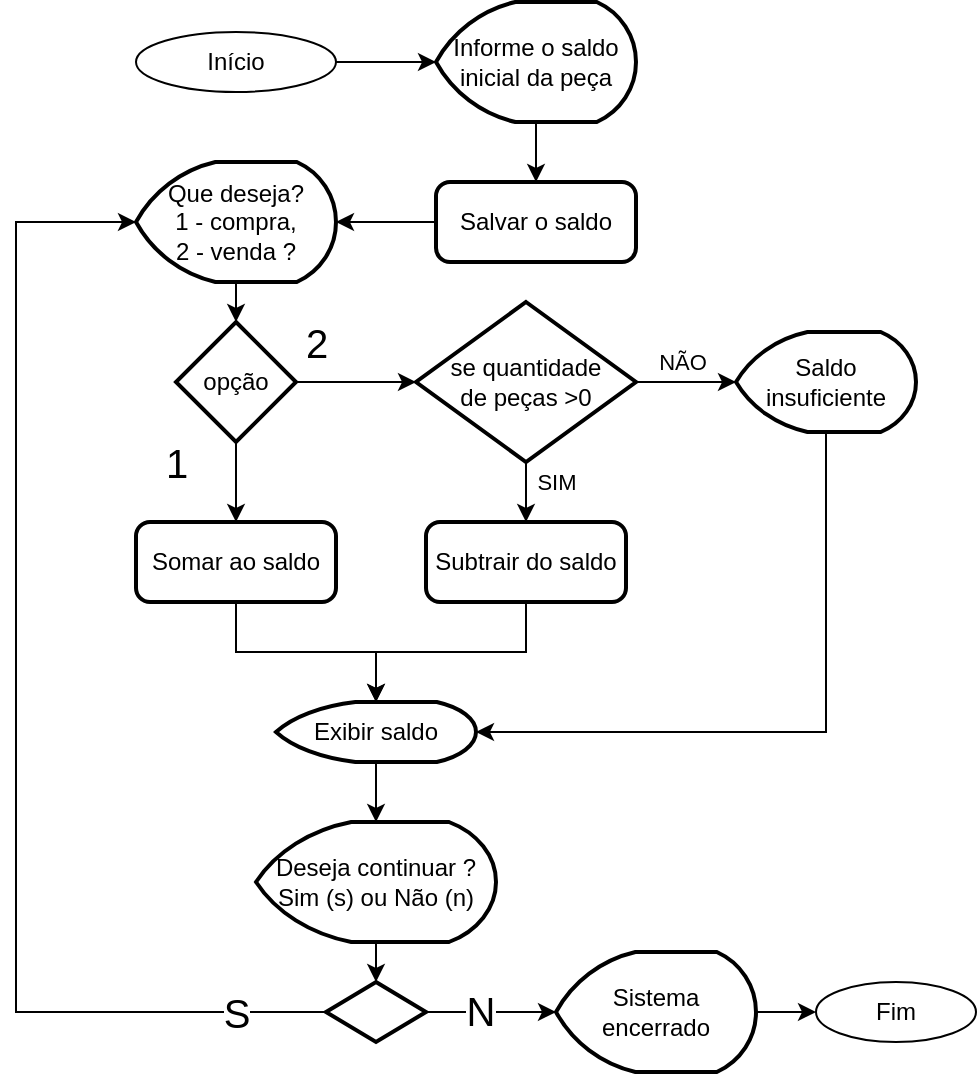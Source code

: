 <mxfile version="21.6.2" type="github">
  <diagram name="Página-1" id="GQxNW1TLRfDye9IzBiDt">
    <mxGraphModel dx="880" dy="1654" grid="1" gridSize="10" guides="1" tooltips="1" connect="1" arrows="1" fold="1" page="1" pageScale="1" pageWidth="827" pageHeight="1169" math="0" shadow="0">
      <root>
        <mxCell id="0" />
        <mxCell id="1" parent="0" />
        <mxCell id="CzDlGQZeDKel1ql23Tl0-9" style="edgeStyle=orthogonalEdgeStyle;rounded=0;orthogonalLoop=1;jettySize=auto;html=1;exitX=1;exitY=0.5;exitDx=0;exitDy=0;entryX=0;entryY=0.5;entryDx=0;entryDy=0;entryPerimeter=0;" edge="1" parent="1" source="CzDlGQZeDKel1ql23Tl0-1" target="CzDlGQZeDKel1ql23Tl0-3">
          <mxGeometry relative="1" as="geometry" />
        </mxCell>
        <mxCell id="CzDlGQZeDKel1ql23Tl0-1" value="Início" style="ellipse;whiteSpace=wrap;html=1;" vertex="1" parent="1">
          <mxGeometry x="160" y="15" width="100" height="30" as="geometry" />
        </mxCell>
        <mxCell id="CzDlGQZeDKel1ql23Tl0-2" value="Fim" style="ellipse;whiteSpace=wrap;html=1;" vertex="1" parent="1">
          <mxGeometry x="500" y="490" width="80" height="30" as="geometry" />
        </mxCell>
        <mxCell id="CzDlGQZeDKel1ql23Tl0-8" style="edgeStyle=orthogonalEdgeStyle;rounded=0;orthogonalLoop=1;jettySize=auto;html=1;exitX=0.5;exitY=1;exitDx=0;exitDy=0;exitPerimeter=0;entryX=0.5;entryY=0;entryDx=0;entryDy=0;" edge="1" parent="1" source="CzDlGQZeDKel1ql23Tl0-3" target="CzDlGQZeDKel1ql23Tl0-41">
          <mxGeometry relative="1" as="geometry" />
        </mxCell>
        <mxCell id="CzDlGQZeDKel1ql23Tl0-3" value="Informe o saldo inicial da peça" style="strokeWidth=2;html=1;shape=mxgraph.flowchart.display;whiteSpace=wrap;" vertex="1" parent="1">
          <mxGeometry x="310" width="100" height="60" as="geometry" />
        </mxCell>
        <mxCell id="CzDlGQZeDKel1ql23Tl0-11" style="edgeStyle=orthogonalEdgeStyle;rounded=0;orthogonalLoop=1;jettySize=auto;html=1;exitX=0.5;exitY=1;exitDx=0;exitDy=0;exitPerimeter=0;entryX=0.5;entryY=0;entryDx=0;entryDy=0;entryPerimeter=0;" edge="1" parent="1" source="CzDlGQZeDKel1ql23Tl0-7" target="CzDlGQZeDKel1ql23Tl0-10">
          <mxGeometry relative="1" as="geometry" />
        </mxCell>
        <mxCell id="CzDlGQZeDKel1ql23Tl0-7" value="&lt;div&gt;Que deseja?&lt;/div&gt;&lt;div&gt;1 - compra,&lt;/div&gt;&lt;div&gt;2 - venda ?&lt;/div&gt;" style="strokeWidth=2;html=1;shape=mxgraph.flowchart.display;whiteSpace=wrap;" vertex="1" parent="1">
          <mxGeometry x="160" y="80" width="100" height="60" as="geometry" />
        </mxCell>
        <mxCell id="CzDlGQZeDKel1ql23Tl0-14" style="edgeStyle=orthogonalEdgeStyle;rounded=0;orthogonalLoop=1;jettySize=auto;html=1;exitX=0.5;exitY=1;exitDx=0;exitDy=0;exitPerimeter=0;entryX=0.5;entryY=0;entryDx=0;entryDy=0;" edge="1" parent="1" source="CzDlGQZeDKel1ql23Tl0-10" target="CzDlGQZeDKel1ql23Tl0-13">
          <mxGeometry relative="1" as="geometry" />
        </mxCell>
        <mxCell id="CzDlGQZeDKel1ql23Tl0-16" value="&lt;font style=&quot;font-size: 20px;&quot;&gt;1&lt;/font&gt;" style="edgeLabel;html=1;align=center;verticalAlign=middle;resizable=0;points=[];" vertex="1" connectable="0" parent="CzDlGQZeDKel1ql23Tl0-14">
          <mxGeometry x="-0.257" y="1" relative="1" as="geometry">
            <mxPoint x="-31" y="-5" as="offset" />
          </mxGeometry>
        </mxCell>
        <mxCell id="CzDlGQZeDKel1ql23Tl0-15" style="edgeStyle=orthogonalEdgeStyle;rounded=0;orthogonalLoop=1;jettySize=auto;html=1;exitX=1;exitY=0.5;exitDx=0;exitDy=0;exitPerimeter=0;entryX=0;entryY=0.5;entryDx=0;entryDy=0;entryPerimeter=0;" edge="1" parent="1" source="CzDlGQZeDKel1ql23Tl0-10" target="CzDlGQZeDKel1ql23Tl0-18">
          <mxGeometry relative="1" as="geometry" />
        </mxCell>
        <mxCell id="CzDlGQZeDKel1ql23Tl0-17" value="&lt;font style=&quot;font-size: 20px;&quot;&gt;2&lt;/font&gt;" style="edgeLabel;html=1;align=center;verticalAlign=middle;resizable=0;points=[];" vertex="1" connectable="0" parent="CzDlGQZeDKel1ql23Tl0-15">
          <mxGeometry x="-0.314" y="-1" relative="1" as="geometry">
            <mxPoint x="-11" y="-21" as="offset" />
          </mxGeometry>
        </mxCell>
        <mxCell id="CzDlGQZeDKel1ql23Tl0-10" value="opção" style="strokeWidth=2;html=1;shape=mxgraph.flowchart.decision;whiteSpace=wrap;" vertex="1" parent="1">
          <mxGeometry x="180" y="160" width="60" height="60" as="geometry" />
        </mxCell>
        <mxCell id="CzDlGQZeDKel1ql23Tl0-22" style="edgeStyle=orthogonalEdgeStyle;rounded=0;orthogonalLoop=1;jettySize=auto;html=1;exitX=0.5;exitY=1;exitDx=0;exitDy=0;entryX=0.5;entryY=0;entryDx=0;entryDy=0;entryPerimeter=0;" edge="1" parent="1" source="CzDlGQZeDKel1ql23Tl0-12" target="CzDlGQZeDKel1ql23Tl0-21">
          <mxGeometry relative="1" as="geometry" />
        </mxCell>
        <mxCell id="CzDlGQZeDKel1ql23Tl0-12" value="Subtrair do saldo" style="rounded=1;whiteSpace=wrap;html=1;absoluteArcSize=1;arcSize=14;strokeWidth=2;" vertex="1" parent="1">
          <mxGeometry x="305" y="260" width="100" height="40" as="geometry" />
        </mxCell>
        <mxCell id="CzDlGQZeDKel1ql23Tl0-23" style="edgeStyle=orthogonalEdgeStyle;rounded=0;orthogonalLoop=1;jettySize=auto;html=1;exitX=0.5;exitY=1;exitDx=0;exitDy=0;entryX=0.5;entryY=0;entryDx=0;entryDy=0;entryPerimeter=0;" edge="1" parent="1" source="CzDlGQZeDKel1ql23Tl0-13" target="CzDlGQZeDKel1ql23Tl0-21">
          <mxGeometry relative="1" as="geometry" />
        </mxCell>
        <mxCell id="CzDlGQZeDKel1ql23Tl0-13" value="Somar ao saldo" style="rounded=1;whiteSpace=wrap;html=1;absoluteArcSize=1;arcSize=14;strokeWidth=2;" vertex="1" parent="1">
          <mxGeometry x="160" y="260" width="100" height="40" as="geometry" />
        </mxCell>
        <mxCell id="CzDlGQZeDKel1ql23Tl0-19" style="edgeStyle=orthogonalEdgeStyle;rounded=0;orthogonalLoop=1;jettySize=auto;html=1;exitX=0.5;exitY=1;exitDx=0;exitDy=0;exitPerimeter=0;entryX=0.5;entryY=0;entryDx=0;entryDy=0;" edge="1" parent="1" source="CzDlGQZeDKel1ql23Tl0-18" target="CzDlGQZeDKel1ql23Tl0-12">
          <mxGeometry relative="1" as="geometry" />
        </mxCell>
        <mxCell id="CzDlGQZeDKel1ql23Tl0-20" value="SIM" style="edgeLabel;html=1;align=center;verticalAlign=middle;resizable=0;points=[];" vertex="1" connectable="0" parent="CzDlGQZeDKel1ql23Tl0-19">
          <mxGeometry x="-0.378" y="1" relative="1" as="geometry">
            <mxPoint x="14" as="offset" />
          </mxGeometry>
        </mxCell>
        <mxCell id="CzDlGQZeDKel1ql23Tl0-25" style="edgeStyle=orthogonalEdgeStyle;rounded=0;orthogonalLoop=1;jettySize=auto;html=1;exitX=1;exitY=0.5;exitDx=0;exitDy=0;exitPerimeter=0;entryX=0;entryY=0.5;entryDx=0;entryDy=0;entryPerimeter=0;" edge="1" parent="1" source="CzDlGQZeDKel1ql23Tl0-18" target="CzDlGQZeDKel1ql23Tl0-24">
          <mxGeometry relative="1" as="geometry" />
        </mxCell>
        <mxCell id="CzDlGQZeDKel1ql23Tl0-26" value="NÃO" style="edgeLabel;html=1;align=center;verticalAlign=middle;resizable=0;points=[];" vertex="1" connectable="0" parent="CzDlGQZeDKel1ql23Tl0-25">
          <mxGeometry x="-0.108" y="2" relative="1" as="geometry">
            <mxPoint y="-8" as="offset" />
          </mxGeometry>
        </mxCell>
        <mxCell id="CzDlGQZeDKel1ql23Tl0-18" value="se quantidade&lt;br&gt;de peças &amp;gt;0" style="strokeWidth=2;html=1;shape=mxgraph.flowchart.decision;whiteSpace=wrap;" vertex="1" parent="1">
          <mxGeometry x="300" y="150" width="110" height="80" as="geometry" />
        </mxCell>
        <mxCell id="CzDlGQZeDKel1ql23Tl0-33" style="edgeStyle=orthogonalEdgeStyle;rounded=0;orthogonalLoop=1;jettySize=auto;html=1;exitX=0.5;exitY=1;exitDx=0;exitDy=0;exitPerimeter=0;entryX=0.5;entryY=0;entryDx=0;entryDy=0;entryPerimeter=0;" edge="1" parent="1" source="CzDlGQZeDKel1ql23Tl0-21" target="CzDlGQZeDKel1ql23Tl0-32">
          <mxGeometry relative="1" as="geometry" />
        </mxCell>
        <mxCell id="CzDlGQZeDKel1ql23Tl0-21" value="Exibir saldo" style="strokeWidth=2;html=1;shape=mxgraph.flowchart.display;whiteSpace=wrap;" vertex="1" parent="1">
          <mxGeometry x="230" y="350" width="100" height="30" as="geometry" />
        </mxCell>
        <mxCell id="CzDlGQZeDKel1ql23Tl0-43" style="edgeStyle=orthogonalEdgeStyle;rounded=0;orthogonalLoop=1;jettySize=auto;html=1;exitX=0.5;exitY=1;exitDx=0;exitDy=0;exitPerimeter=0;entryX=1;entryY=0.5;entryDx=0;entryDy=0;entryPerimeter=0;" edge="1" parent="1" source="CzDlGQZeDKel1ql23Tl0-24" target="CzDlGQZeDKel1ql23Tl0-21">
          <mxGeometry relative="1" as="geometry" />
        </mxCell>
        <mxCell id="CzDlGQZeDKel1ql23Tl0-24" value="Saldo insuficiente" style="strokeWidth=2;html=1;shape=mxgraph.flowchart.display;whiteSpace=wrap;" vertex="1" parent="1">
          <mxGeometry x="460" y="165" width="90" height="50" as="geometry" />
        </mxCell>
        <mxCell id="CzDlGQZeDKel1ql23Tl0-35" style="edgeStyle=orthogonalEdgeStyle;rounded=0;orthogonalLoop=1;jettySize=auto;html=1;exitX=0;exitY=0.5;exitDx=0;exitDy=0;exitPerimeter=0;entryX=0;entryY=0.5;entryDx=0;entryDy=0;entryPerimeter=0;" edge="1" parent="1" source="CzDlGQZeDKel1ql23Tl0-31" target="CzDlGQZeDKel1ql23Tl0-7">
          <mxGeometry relative="1" as="geometry">
            <Array as="points">
              <mxPoint x="100" y="505" />
              <mxPoint x="100" y="110" />
            </Array>
          </mxGeometry>
        </mxCell>
        <mxCell id="CzDlGQZeDKel1ql23Tl0-37" value="&lt;font style=&quot;font-size: 20px;&quot;&gt;S&lt;/font&gt;" style="edgeLabel;html=1;align=center;verticalAlign=middle;resizable=0;points=[];" vertex="1" connectable="0" parent="CzDlGQZeDKel1ql23Tl0-35">
          <mxGeometry x="-0.85" relative="1" as="geometry">
            <mxPoint x="1" as="offset" />
          </mxGeometry>
        </mxCell>
        <mxCell id="CzDlGQZeDKel1ql23Tl0-36" style="edgeStyle=orthogonalEdgeStyle;rounded=0;orthogonalLoop=1;jettySize=auto;html=1;exitX=1;exitY=0.5;exitDx=0;exitDy=0;exitPerimeter=0;entryX=0;entryY=0.5;entryDx=0;entryDy=0;entryPerimeter=0;" edge="1" parent="1" source="CzDlGQZeDKel1ql23Tl0-31" target="CzDlGQZeDKel1ql23Tl0-39">
          <mxGeometry relative="1" as="geometry" />
        </mxCell>
        <mxCell id="CzDlGQZeDKel1ql23Tl0-38" value="&lt;font style=&quot;font-size: 20px;&quot;&gt;N&lt;/font&gt;" style="edgeLabel;html=1;align=center;verticalAlign=middle;resizable=0;points=[];" vertex="1" connectable="0" parent="CzDlGQZeDKel1ql23Tl0-36">
          <mxGeometry x="-0.172" y="1" relative="1" as="geometry">
            <mxPoint as="offset" />
          </mxGeometry>
        </mxCell>
        <mxCell id="CzDlGQZeDKel1ql23Tl0-31" value="" style="strokeWidth=2;html=1;shape=mxgraph.flowchart.decision;whiteSpace=wrap;" vertex="1" parent="1">
          <mxGeometry x="255" y="490" width="50" height="30" as="geometry" />
        </mxCell>
        <mxCell id="CzDlGQZeDKel1ql23Tl0-34" style="edgeStyle=orthogonalEdgeStyle;rounded=0;orthogonalLoop=1;jettySize=auto;html=1;exitX=0.5;exitY=1;exitDx=0;exitDy=0;exitPerimeter=0;entryX=0.5;entryY=0;entryDx=0;entryDy=0;entryPerimeter=0;" edge="1" parent="1" source="CzDlGQZeDKel1ql23Tl0-32" target="CzDlGQZeDKel1ql23Tl0-31">
          <mxGeometry relative="1" as="geometry" />
        </mxCell>
        <mxCell id="CzDlGQZeDKel1ql23Tl0-32" value="&lt;div&gt;Deseja continuar ?&lt;/div&gt;&lt;div&gt;Sim (s) ou Não (n)&lt;/div&gt;" style="strokeWidth=2;html=1;shape=mxgraph.flowchart.display;whiteSpace=wrap;" vertex="1" parent="1">
          <mxGeometry x="220" y="410" width="120" height="60" as="geometry" />
        </mxCell>
        <mxCell id="CzDlGQZeDKel1ql23Tl0-40" style="edgeStyle=orthogonalEdgeStyle;rounded=0;orthogonalLoop=1;jettySize=auto;html=1;exitX=1;exitY=0.5;exitDx=0;exitDy=0;exitPerimeter=0;entryX=0;entryY=0.5;entryDx=0;entryDy=0;" edge="1" parent="1" source="CzDlGQZeDKel1ql23Tl0-39" target="CzDlGQZeDKel1ql23Tl0-2">
          <mxGeometry relative="1" as="geometry" />
        </mxCell>
        <mxCell id="CzDlGQZeDKel1ql23Tl0-39" value="Sistema encerrado" style="strokeWidth=2;html=1;shape=mxgraph.flowchart.display;whiteSpace=wrap;" vertex="1" parent="1">
          <mxGeometry x="370" y="475" width="100" height="60" as="geometry" />
        </mxCell>
        <mxCell id="CzDlGQZeDKel1ql23Tl0-42" style="edgeStyle=orthogonalEdgeStyle;rounded=0;orthogonalLoop=1;jettySize=auto;html=1;exitX=0;exitY=0.5;exitDx=0;exitDy=0;entryX=1;entryY=0.5;entryDx=0;entryDy=0;entryPerimeter=0;" edge="1" parent="1" source="CzDlGQZeDKel1ql23Tl0-41" target="CzDlGQZeDKel1ql23Tl0-7">
          <mxGeometry relative="1" as="geometry" />
        </mxCell>
        <mxCell id="CzDlGQZeDKel1ql23Tl0-41" value="Salvar o saldo" style="rounded=1;whiteSpace=wrap;html=1;absoluteArcSize=1;arcSize=14;strokeWidth=2;" vertex="1" parent="1">
          <mxGeometry x="310" y="90" width="100" height="40" as="geometry" />
        </mxCell>
      </root>
    </mxGraphModel>
  </diagram>
</mxfile>
